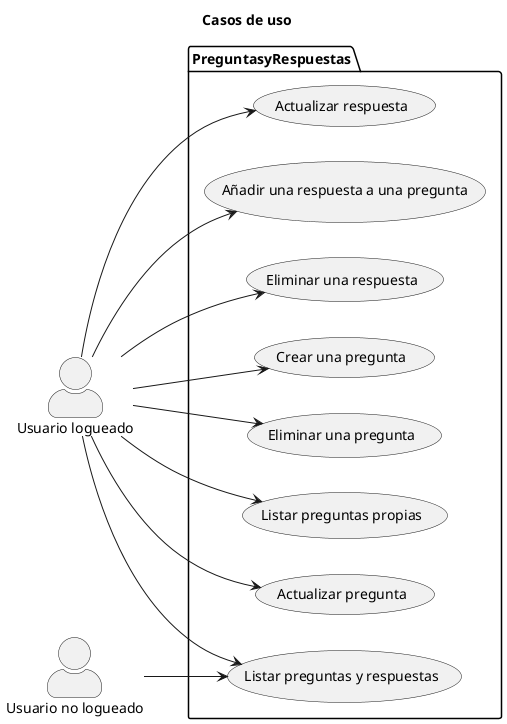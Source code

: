 @startuml

'https://plantuml.com/use-case-diagram

title "Casos de uso"

skinparam actorStyle awesome

left to right direction

actor :Usuario logueado: as userAutenticado

actor :Usuario no logueado: as userNoAutenticado

package PreguntasyRespuestas {
    usecase "Añadir una respuesta a una pregunta" as UC1
    usecase "Eliminar una respuesta" as UC2
    usecase "Crear una pregunta" as UC3
    usecase "Eliminar una pregunta" as UC4
    usecase "Listar preguntas y respuestas" as UC5
    usecase "Listar preguntas propias" as UC6
    usecase "Actualizar pregunta" as UC7
    usecase "Actualizar respuesta" as UC8
}

userAutenticado --> UC1
userAutenticado --> UC2
userAutenticado --> UC3
userAutenticado --> UC4
userAutenticado --> UC5
userAutenticado --> UC6
userAutenticado --> UC7
userAutenticado --> UC8

userNoAutenticado --> UC5

@enduml